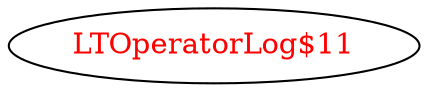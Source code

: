 digraph dependencyGraph {
 concentrate=true;
 ranksep="2.0";
 rankdir="LR"; 
 splines="ortho";
"LTOperatorLog$11" [fontcolor="red"];
}